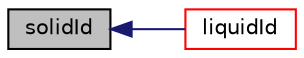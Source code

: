 digraph "solidId"
{
  bgcolor="transparent";
  edge [fontname="Helvetica",fontsize="10",labelfontname="Helvetica",labelfontsize="10"];
  node [fontname="Helvetica",fontsize="10",shape=record];
  rankdir="LR";
  Node775 [label="solidId",height=0.2,width=0.4,color="black", fillcolor="grey75", style="filled", fontcolor="black"];
  Node775 -> Node776 [dir="back",color="midnightblue",fontsize="10",style="solid",fontname="Helvetica"];
  Node776 [label="liquidId",height=0.2,width=0.4,color="red",URL="$a31525.html#a35ff79c7764f520e9fbcf8f86514fc01",tooltip="Index of liquid component. "];
}
